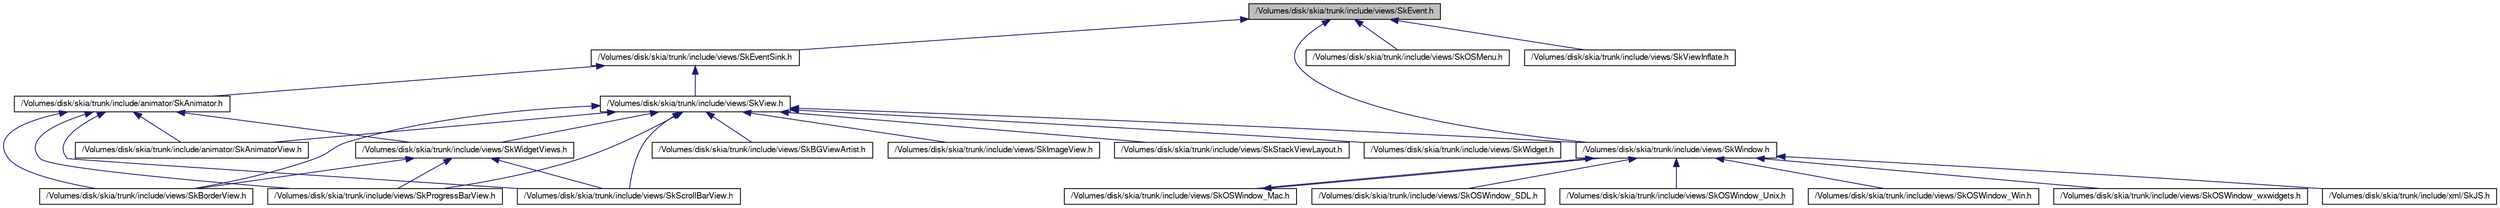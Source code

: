 digraph G
{
  edge [fontname="FreeSans",fontsize="10",labelfontname="FreeSans",labelfontsize="10"];
  node [fontname="FreeSans",fontsize="10",shape=record];
  Node1 [label="/Volumes/disk/skia/trunk/include/views/SkEvent.h",height=0.2,width=0.4,color="black", fillcolor="grey75", style="filled" fontcolor="black"];
  Node1 -> Node2 [dir=back,color="midnightblue",fontsize="10",style="solid",fontname="FreeSans"];
  Node2 [label="/Volumes/disk/skia/trunk/include/views/SkEventSink.h",height=0.2,width=0.4,color="black", fillcolor="white", style="filled",URL="$_sk_event_sink_8h.html"];
  Node2 -> Node3 [dir=back,color="midnightblue",fontsize="10",style="solid",fontname="FreeSans"];
  Node3 [label="/Volumes/disk/skia/trunk/include/animator/SkAnimator.h",height=0.2,width=0.4,color="black", fillcolor="white", style="filled",URL="$_sk_animator_8h.html"];
  Node3 -> Node4 [dir=back,color="midnightblue",fontsize="10",style="solid",fontname="FreeSans"];
  Node4 [label="/Volumes/disk/skia/trunk/include/animator/SkAnimatorView.h",height=0.2,width=0.4,color="black", fillcolor="white", style="filled",URL="$_sk_animator_view_8h.html"];
  Node3 -> Node5 [dir=back,color="midnightblue",fontsize="10",style="solid",fontname="FreeSans"];
  Node5 [label="/Volumes/disk/skia/trunk/include/views/SkBorderView.h",height=0.2,width=0.4,color="black", fillcolor="white", style="filled",URL="$_sk_border_view_8h.html"];
  Node3 -> Node6 [dir=back,color="midnightblue",fontsize="10",style="solid",fontname="FreeSans"];
  Node6 [label="/Volumes/disk/skia/trunk/include/views/SkProgressBarView.h",height=0.2,width=0.4,color="black", fillcolor="white", style="filled",URL="$_sk_progress_bar_view_8h.html"];
  Node3 -> Node7 [dir=back,color="midnightblue",fontsize="10",style="solid",fontname="FreeSans"];
  Node7 [label="/Volumes/disk/skia/trunk/include/views/SkScrollBarView.h",height=0.2,width=0.4,color="black", fillcolor="white", style="filled",URL="$_sk_scroll_bar_view_8h.html"];
  Node3 -> Node8 [dir=back,color="midnightblue",fontsize="10",style="solid",fontname="FreeSans"];
  Node8 [label="/Volumes/disk/skia/trunk/include/views/SkWidgetViews.h",height=0.2,width=0.4,color="black", fillcolor="white", style="filled",URL="$_sk_widget_views_8h.html"];
  Node8 -> Node5 [dir=back,color="midnightblue",fontsize="10",style="solid",fontname="FreeSans"];
  Node8 -> Node6 [dir=back,color="midnightblue",fontsize="10",style="solid",fontname="FreeSans"];
  Node8 -> Node7 [dir=back,color="midnightblue",fontsize="10",style="solid",fontname="FreeSans"];
  Node2 -> Node9 [dir=back,color="midnightblue",fontsize="10",style="solid",fontname="FreeSans"];
  Node9 [label="/Volumes/disk/skia/trunk/include/views/SkView.h",height=0.2,width=0.4,color="black", fillcolor="white", style="filled",URL="$_sk_view_8h.html"];
  Node9 -> Node4 [dir=back,color="midnightblue",fontsize="10",style="solid",fontname="FreeSans"];
  Node9 -> Node10 [dir=back,color="midnightblue",fontsize="10",style="solid",fontname="FreeSans"];
  Node10 [label="/Volumes/disk/skia/trunk/include/views/SkBGViewArtist.h",height=0.2,width=0.4,color="black", fillcolor="white", style="filled",URL="$_sk_b_g_view_artist_8h.html"];
  Node9 -> Node5 [dir=back,color="midnightblue",fontsize="10",style="solid",fontname="FreeSans"];
  Node9 -> Node11 [dir=back,color="midnightblue",fontsize="10",style="solid",fontname="FreeSans"];
  Node11 [label="/Volumes/disk/skia/trunk/include/views/SkImageView.h",height=0.2,width=0.4,color="black", fillcolor="white", style="filled",URL="$_sk_image_view_8h.html"];
  Node9 -> Node6 [dir=back,color="midnightblue",fontsize="10",style="solid",fontname="FreeSans"];
  Node9 -> Node7 [dir=back,color="midnightblue",fontsize="10",style="solid",fontname="FreeSans"];
  Node9 -> Node12 [dir=back,color="midnightblue",fontsize="10",style="solid",fontname="FreeSans"];
  Node12 [label="/Volumes/disk/skia/trunk/include/views/SkStackViewLayout.h",height=0.2,width=0.4,color="black", fillcolor="white", style="filled",URL="$_sk_stack_view_layout_8h.html"];
  Node9 -> Node13 [dir=back,color="midnightblue",fontsize="10",style="solid",fontname="FreeSans"];
  Node13 [label="/Volumes/disk/skia/trunk/include/views/SkWidget.h",height=0.2,width=0.4,color="black", fillcolor="white", style="filled",URL="$_sk_widget_8h.html"];
  Node9 -> Node8 [dir=back,color="midnightblue",fontsize="10",style="solid",fontname="FreeSans"];
  Node9 -> Node14 [dir=back,color="midnightblue",fontsize="10",style="solid",fontname="FreeSans"];
  Node14 [label="/Volumes/disk/skia/trunk/include/views/SkWindow.h",height=0.2,width=0.4,color="black", fillcolor="white", style="filled",URL="$_sk_window_8h.html"];
  Node14 -> Node15 [dir=back,color="midnightblue",fontsize="10",style="solid",fontname="FreeSans"];
  Node15 [label="/Volumes/disk/skia/trunk/include/views/SkOSWindow_Mac.h",height=0.2,width=0.4,color="black", fillcolor="white", style="filled",URL="$_sk_o_s_window___mac_8h.html"];
  Node15 -> Node14 [dir=back,color="midnightblue",fontsize="10",style="solid",fontname="FreeSans"];
  Node14 -> Node16 [dir=back,color="midnightblue",fontsize="10",style="solid",fontname="FreeSans"];
  Node16 [label="/Volumes/disk/skia/trunk/include/views/SkOSWindow_SDL.h",height=0.2,width=0.4,color="black", fillcolor="white", style="filled",URL="$_sk_o_s_window___s_d_l_8h.html"];
  Node14 -> Node17 [dir=back,color="midnightblue",fontsize="10",style="solid",fontname="FreeSans"];
  Node17 [label="/Volumes/disk/skia/trunk/include/views/SkOSWindow_Unix.h",height=0.2,width=0.4,color="black", fillcolor="white", style="filled",URL="$_sk_o_s_window___unix_8h.html"];
  Node14 -> Node18 [dir=back,color="midnightblue",fontsize="10",style="solid",fontname="FreeSans"];
  Node18 [label="/Volumes/disk/skia/trunk/include/views/SkOSWindow_Win.h",height=0.2,width=0.4,color="black", fillcolor="white", style="filled",URL="$_sk_o_s_window___win_8h.html"];
  Node14 -> Node19 [dir=back,color="midnightblue",fontsize="10",style="solid",fontname="FreeSans"];
  Node19 [label="/Volumes/disk/skia/trunk/include/views/SkOSWindow_wxwidgets.h",height=0.2,width=0.4,color="black", fillcolor="white", style="filled",URL="$_sk_o_s_window__wxwidgets_8h.html"];
  Node14 -> Node20 [dir=back,color="midnightblue",fontsize="10",style="solid",fontname="FreeSans"];
  Node20 [label="/Volumes/disk/skia/trunk/include/xml/SkJS.h",height=0.2,width=0.4,color="black", fillcolor="white", style="filled",URL="$_sk_j_s_8h.html"];
  Node1 -> Node21 [dir=back,color="midnightblue",fontsize="10",style="solid",fontname="FreeSans"];
  Node21 [label="/Volumes/disk/skia/trunk/include/views/SkOSMenu.h",height=0.2,width=0.4,color="black", fillcolor="white", style="filled",URL="$_sk_o_s_menu_8h.html"];
  Node1 -> Node22 [dir=back,color="midnightblue",fontsize="10",style="solid",fontname="FreeSans"];
  Node22 [label="/Volumes/disk/skia/trunk/include/views/SkViewInflate.h",height=0.2,width=0.4,color="black", fillcolor="white", style="filled",URL="$_sk_view_inflate_8h.html"];
  Node1 -> Node14 [dir=back,color="midnightblue",fontsize="10",style="solid",fontname="FreeSans"];
}

